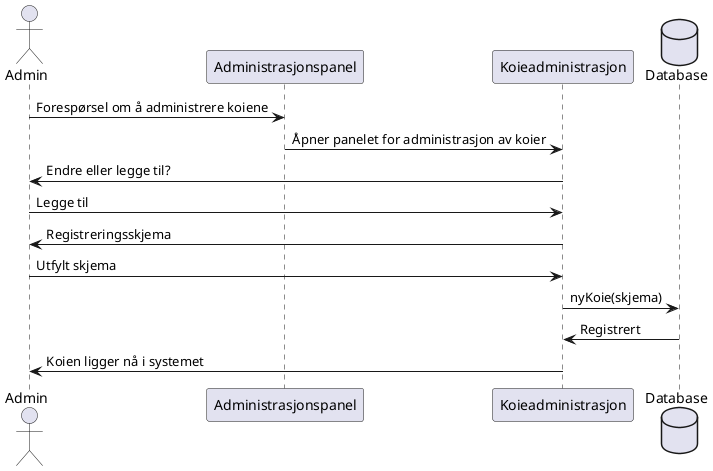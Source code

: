 @startuml
actor Admin
Admin -> Administrasjonspanel: Forespørsel om å administrere koiene     
Administrasjonspanel -> Koieadministrasjon: Åpner panelet for administrasjon av koier
Koieadministrasjon -> Admin: Endre eller legge til?
Admin -> Koieadministrasjon: Legge til
Koieadministrasjon -> Admin: Registreringsskjema
Admin -> Koieadministrasjon: Utfylt skjema
database Database
Koieadministrasjon -> Database: nyKoie(skjema)
Database -> Koieadministrasjon: Registrert
Koieadministrasjon -> Admin: Koien ligger nå i systemet
@enduml



